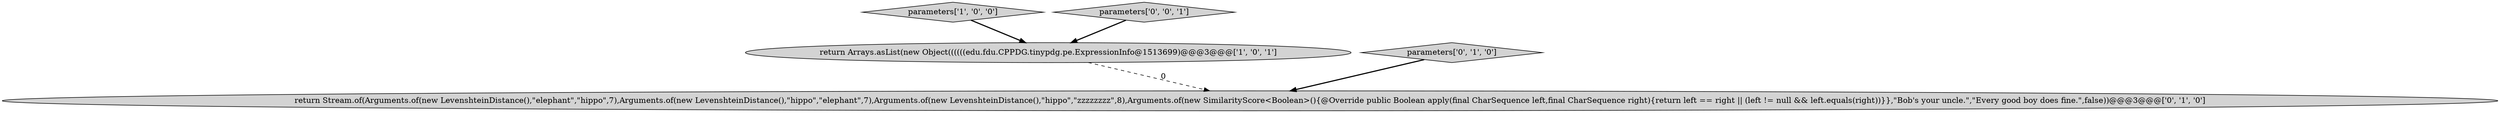 digraph {
0 [style = filled, label = "parameters['1', '0', '0']", fillcolor = lightgray, shape = diamond image = "AAA0AAABBB1BBB"];
4 [style = filled, label = "parameters['0', '0', '1']", fillcolor = lightgray, shape = diamond image = "AAA0AAABBB3BBB"];
2 [style = filled, label = "return Stream.of(Arguments.of(new LevenshteinDistance(),\"elephant\",\"hippo\",7),Arguments.of(new LevenshteinDistance(),\"hippo\",\"elephant\",7),Arguments.of(new LevenshteinDistance(),\"hippo\",\"zzzzzzzz\",8),Arguments.of(new SimilarityScore<Boolean>(){@Override public Boolean apply(final CharSequence left,final CharSequence right){return left == right || (left != null && left.equals(right))}},\"Bob's your uncle.\",\"Every good boy does fine.\",false))@@@3@@@['0', '1', '0']", fillcolor = lightgray, shape = ellipse image = "AAA1AAABBB2BBB"];
3 [style = filled, label = "parameters['0', '1', '0']", fillcolor = lightgray, shape = diamond image = "AAA0AAABBB2BBB"];
1 [style = filled, label = "return Arrays.asList(new Object((((((edu.fdu.CPPDG.tinypdg.pe.ExpressionInfo@1513699)@@@3@@@['1', '0', '1']", fillcolor = lightgray, shape = ellipse image = "AAA0AAABBB1BBB"];
1->2 [style = dashed, label="0"];
4->1 [style = bold, label=""];
3->2 [style = bold, label=""];
0->1 [style = bold, label=""];
}
